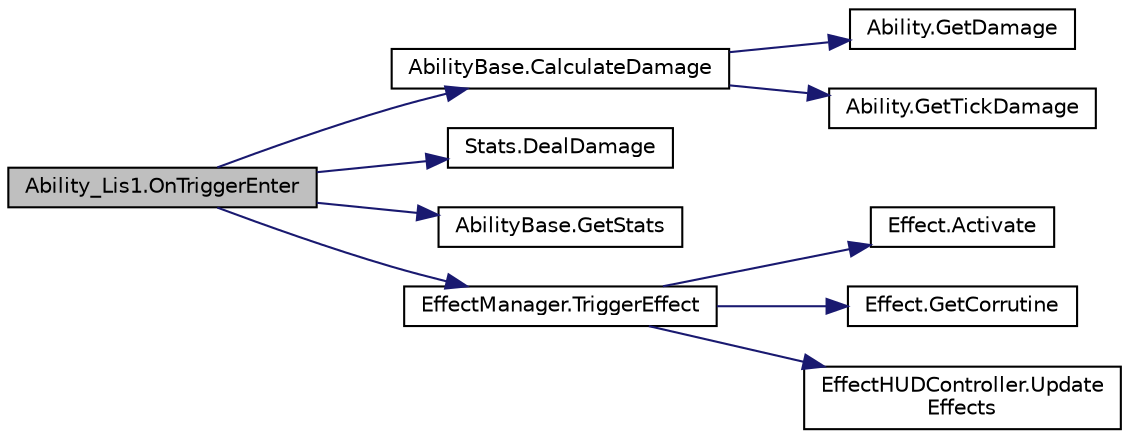 digraph "Ability_Lis1.OnTriggerEnter"
{
 // INTERACTIVE_SVG=YES
 // LATEX_PDF_SIZE
  bgcolor="transparent";
  edge [fontname="Helvetica",fontsize="10",labelfontname="Helvetica",labelfontsize="10"];
  node [fontname="Helvetica",fontsize="10",shape=record];
  rankdir="LR";
  Node1 [label="Ability_Lis1.OnTriggerEnter",height=0.2,width=0.4,color="black", fillcolor="grey75", style="filled", fontcolor="black",tooltip=" "];
  Node1 -> Node2 [color="midnightblue",fontsize="10",style="solid",fontname="Helvetica"];
  Node2 [label="AbilityBase.CalculateDamage",height=0.2,width=0.4,color="black",URL="$class_ability_base.html#a2def910c9621754a4e91d49ab5455af4",tooltip="Returns the calculated damage."];
  Node2 -> Node3 [color="midnightblue",fontsize="10",style="solid",fontname="Helvetica"];
  Node3 [label="Ability.GetDamage",height=0.2,width=0.4,color="black",URL="$class_ability.html#a004d2ead9a2f144fe5a181fceed114a5",tooltip=" "];
  Node2 -> Node4 [color="midnightblue",fontsize="10",style="solid",fontname="Helvetica"];
  Node4 [label="Ability.GetTickDamage",height=0.2,width=0.4,color="black",URL="$class_ability.html#a0c1233ee3cfecfed5c899ed29d0ec4b9",tooltip=" "];
  Node1 -> Node5 [color="midnightblue",fontsize="10",style="solid",fontname="Helvetica"];
  Node5 [label="Stats.DealDamage",height=0.2,width=0.4,color="black",URL="$class_stats.html#acebcf18ce39553a9c811f368a56a5583",tooltip="Specify the amount of damage and the Inventory that the amount of Gold will go in if it is hit for th..."];
  Node1 -> Node6 [color="midnightblue",fontsize="10",style="solid",fontname="Helvetica"];
  Node6 [label="AbilityBase.GetStats",height=0.2,width=0.4,color="black",URL="$class_ability_base.html#a1efb376f3d64023249da5dd6c5346aac",tooltip="Funció generica que retorna null si no és un objectiu valid o el component concret de Stats de l'obje..."];
  Node1 -> Node7 [color="midnightblue",fontsize="10",style="solid",fontname="Helvetica"];
  Node7 [label="EffectManager.TriggerEffect",height=0.2,width=0.4,color="black",URL="$class_effect_manager.html#a921aed9a2553637cdd387d3075150709",tooltip="Starts an Effect to the entity who has this EffectManager."];
  Node7 -> Node8 [color="midnightblue",fontsize="10",style="solid",fontname="Helvetica"];
  Node8 [label="Effect.Activate",height=0.2,width=0.4,color="black",URL="$class_effect.html#ad48818ca38f71bb7d5e844bd220ffce0",tooltip=" "];
  Node7 -> Node9 [color="midnightblue",fontsize="10",style="solid",fontname="Helvetica"];
  Node9 [label="Effect.GetCorrutine",height=0.2,width=0.4,color="black",URL="$class_effect.html#a280600ca7907b4f73d355e6a62a7040c",tooltip=" "];
  Node7 -> Node10 [color="midnightblue",fontsize="10",style="solid",fontname="Helvetica"];
  Node10 [label="EffectHUDController.Update\lEffects",height=0.2,width=0.4,color="black",URL="$class_effect_h_u_d_controller.html#a5d2dd46778d538fb1474624fd083818b",tooltip=" "];
}
